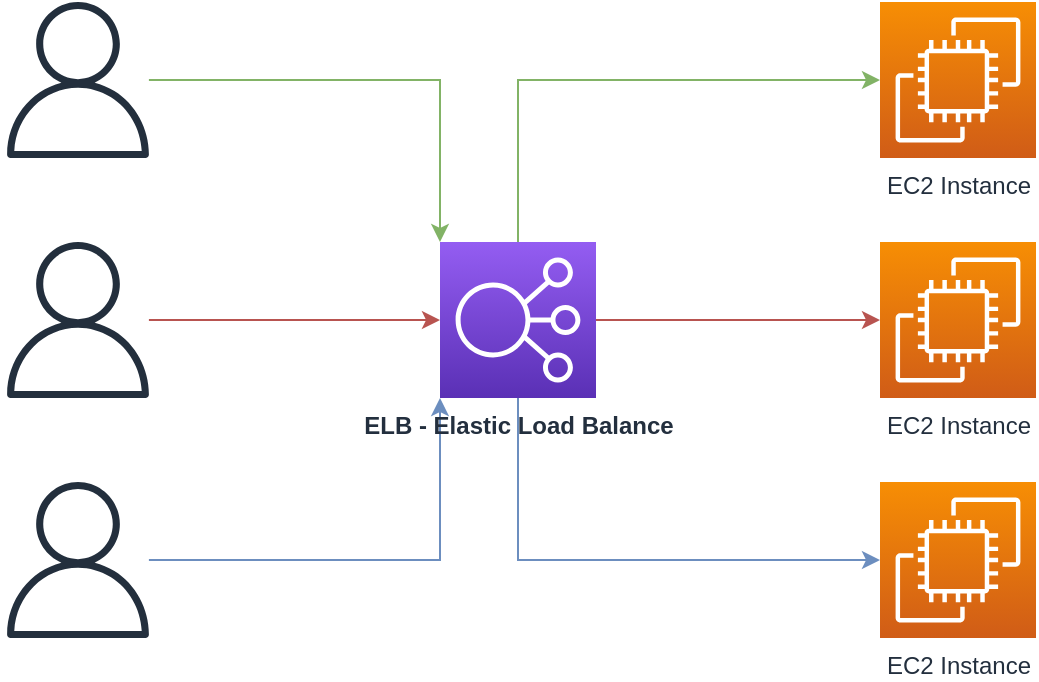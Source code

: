 <mxfile version="20.6.2" type="device"><diagram id="6ett7UK1VeVD2K77joiw" name="Page-1"><mxGraphModel dx="1089" dy="726" grid="1" gridSize="10" guides="1" tooltips="1" connect="1" arrows="1" fold="1" page="1" pageScale="1" pageWidth="850" pageHeight="1100" math="0" shadow="0"><root><mxCell id="0"/><mxCell id="1" parent="0"/><mxCell id="cIB8PT5QSSraQKzx9Vvz-1" value="EC2 Instance" style="sketch=0;points=[[0,0,0],[0.25,0,0],[0.5,0,0],[0.75,0,0],[1,0,0],[0,1,0],[0.25,1,0],[0.5,1,0],[0.75,1,0],[1,1,0],[0,0.25,0],[0,0.5,0],[0,0.75,0],[1,0.25,0],[1,0.5,0],[1,0.75,0]];outlineConnect=0;fontColor=#232F3E;gradientColor=#F78E04;gradientDirection=north;fillColor=#D05C17;strokeColor=#ffffff;dashed=0;verticalLabelPosition=bottom;verticalAlign=top;align=center;html=1;fontSize=12;fontStyle=0;aspect=fixed;shape=mxgraph.aws4.resourceIcon;resIcon=mxgraph.aws4.ec2;" vertex="1" parent="1"><mxGeometry x="520" y="180" width="78" height="78" as="geometry"/></mxCell><mxCell id="cIB8PT5QSSraQKzx9Vvz-2" value="EC2 Instance" style="sketch=0;points=[[0,0,0],[0.25,0,0],[0.5,0,0],[0.75,0,0],[1,0,0],[0,1,0],[0.25,1,0],[0.5,1,0],[0.75,1,0],[1,1,0],[0,0.25,0],[0,0.5,0],[0,0.75,0],[1,0.25,0],[1,0.5,0],[1,0.75,0]];outlineConnect=0;fontColor=#232F3E;gradientColor=#F78E04;gradientDirection=north;fillColor=#D05C17;strokeColor=#ffffff;dashed=0;verticalLabelPosition=bottom;verticalAlign=top;align=center;html=1;fontSize=12;fontStyle=0;aspect=fixed;shape=mxgraph.aws4.resourceIcon;resIcon=mxgraph.aws4.ec2;" vertex="1" parent="1"><mxGeometry x="520" y="300" width="78" height="78" as="geometry"/></mxCell><mxCell id="cIB8PT5QSSraQKzx9Vvz-3" value="EC2 Instance" style="sketch=0;points=[[0,0,0],[0.25,0,0],[0.5,0,0],[0.75,0,0],[1,0,0],[0,1,0],[0.25,1,0],[0.5,1,0],[0.75,1,0],[1,1,0],[0,0.25,0],[0,0.5,0],[0,0.75,0],[1,0.25,0],[1,0.5,0],[1,0.75,0]];outlineConnect=0;fontColor=#232F3E;gradientColor=#F78E04;gradientDirection=north;fillColor=#D05C17;strokeColor=#ffffff;dashed=0;verticalLabelPosition=bottom;verticalAlign=top;align=center;html=1;fontSize=12;fontStyle=0;aspect=fixed;shape=mxgraph.aws4.resourceIcon;resIcon=mxgraph.aws4.ec2;" vertex="1" parent="1"><mxGeometry x="520" y="420" width="78" height="78" as="geometry"/></mxCell><mxCell id="cIB8PT5QSSraQKzx9Vvz-7" style="edgeStyle=orthogonalEdgeStyle;rounded=0;orthogonalLoop=1;jettySize=auto;html=1;entryX=0;entryY=0.5;entryDx=0;entryDy=0;entryPerimeter=0;fillColor=#f8cecc;strokeColor=#b85450;" edge="1" parent="1" source="cIB8PT5QSSraQKzx9Vvz-4" target="cIB8PT5QSSraQKzx9Vvz-2"><mxGeometry relative="1" as="geometry"/></mxCell><mxCell id="cIB8PT5QSSraQKzx9Vvz-9" style="edgeStyle=orthogonalEdgeStyle;rounded=0;orthogonalLoop=1;jettySize=auto;html=1;entryX=0;entryY=0.5;entryDx=0;entryDy=0;entryPerimeter=0;fillColor=#dae8fc;strokeColor=#6c8ebf;" edge="1" parent="1" source="cIB8PT5QSSraQKzx9Vvz-4" target="cIB8PT5QSSraQKzx9Vvz-3"><mxGeometry relative="1" as="geometry"><Array as="points"><mxPoint x="339" y="459"/></Array></mxGeometry></mxCell><mxCell id="cIB8PT5QSSraQKzx9Vvz-11" style="edgeStyle=orthogonalEdgeStyle;rounded=0;orthogonalLoop=1;jettySize=auto;html=1;entryX=0;entryY=0.5;entryDx=0;entryDy=0;entryPerimeter=0;fillColor=#d5e8d4;strokeColor=#82b366;" edge="1" parent="1" source="cIB8PT5QSSraQKzx9Vvz-4" target="cIB8PT5QSSraQKzx9Vvz-1"><mxGeometry relative="1" as="geometry"><Array as="points"><mxPoint x="339" y="219"/></Array></mxGeometry></mxCell><mxCell id="cIB8PT5QSSraQKzx9Vvz-16" style="edgeStyle=orthogonalEdgeStyle;rounded=0;orthogonalLoop=1;jettySize=auto;html=1;entryX=0;entryY=0;entryDx=0;entryDy=0;entryPerimeter=0;fillColor=#d5e8d4;strokeColor=#82b366;" edge="1" parent="1" source="cIB8PT5QSSraQKzx9Vvz-12" target="cIB8PT5QSSraQKzx9Vvz-4"><mxGeometry relative="1" as="geometry"/></mxCell><mxCell id="cIB8PT5QSSraQKzx9Vvz-12" value="" style="sketch=0;outlineConnect=0;fontColor=#232F3E;gradientColor=none;fillColor=#232F3D;strokeColor=none;dashed=0;verticalLabelPosition=bottom;verticalAlign=top;align=center;html=1;fontSize=12;fontStyle=0;aspect=fixed;pointerEvents=1;shape=mxgraph.aws4.user;" vertex="1" parent="1"><mxGeometry x="80" y="180" width="78" height="78" as="geometry"/></mxCell><mxCell id="cIB8PT5QSSraQKzx9Vvz-17" style="edgeStyle=orthogonalEdgeStyle;rounded=0;orthogonalLoop=1;jettySize=auto;html=1;fillColor=#f8cecc;strokeColor=#b85450;" edge="1" parent="1" source="cIB8PT5QSSraQKzx9Vvz-13" target="cIB8PT5QSSraQKzx9Vvz-4"><mxGeometry relative="1" as="geometry"/></mxCell><mxCell id="cIB8PT5QSSraQKzx9Vvz-13" value="" style="sketch=0;outlineConnect=0;fontColor=#232F3E;gradientColor=none;fillColor=#232F3D;strokeColor=none;dashed=0;verticalLabelPosition=bottom;verticalAlign=top;align=center;html=1;fontSize=12;fontStyle=0;aspect=fixed;pointerEvents=1;shape=mxgraph.aws4.user;" vertex="1" parent="1"><mxGeometry x="80" y="300" width="78" height="78" as="geometry"/></mxCell><mxCell id="cIB8PT5QSSraQKzx9Vvz-15" style="edgeStyle=orthogonalEdgeStyle;rounded=0;orthogonalLoop=1;jettySize=auto;html=1;entryX=0;entryY=1;entryDx=0;entryDy=0;entryPerimeter=0;fillColor=#dae8fc;strokeColor=#6c8ebf;" edge="1" parent="1" source="cIB8PT5QSSraQKzx9Vvz-14" target="cIB8PT5QSSraQKzx9Vvz-4"><mxGeometry relative="1" as="geometry"/></mxCell><mxCell id="cIB8PT5QSSraQKzx9Vvz-14" value="" style="sketch=0;outlineConnect=0;fontColor=#232F3E;gradientColor=none;fillColor=#232F3D;strokeColor=none;dashed=0;verticalLabelPosition=bottom;verticalAlign=top;align=center;html=1;fontSize=12;fontStyle=0;aspect=fixed;pointerEvents=1;shape=mxgraph.aws4.user;" vertex="1" parent="1"><mxGeometry x="80" y="420" width="78" height="78" as="geometry"/></mxCell><mxCell id="cIB8PT5QSSraQKzx9Vvz-4" value="ELB - Elastic Load Balance" style="sketch=0;points=[[0,0,0],[0.25,0,0],[0.5,0,0],[0.75,0,0],[1,0,0],[0,1,0],[0.25,1,0],[0.5,1,0],[0.75,1,0],[1,1,0],[0,0.25,0],[0,0.5,0],[0,0.75,0],[1,0.25,0],[1,0.5,0],[1,0.75,0]];outlineConnect=0;fontColor=#232F3E;gradientColor=#945DF2;gradientDirection=north;fillColor=#5A30B5;strokeColor=#ffffff;dashed=0;verticalLabelPosition=bottom;verticalAlign=top;align=center;html=1;fontSize=12;fontStyle=1;aspect=fixed;shape=mxgraph.aws4.resourceIcon;resIcon=mxgraph.aws4.elastic_load_balancing;" vertex="1" parent="1"><mxGeometry x="300" y="300" width="78" height="78" as="geometry"/></mxCell></root></mxGraphModel></diagram></mxfile>